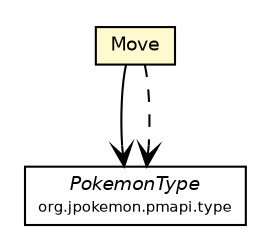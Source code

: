 #!/usr/local/bin/dot
#
# Class diagram 
# Generated by UMLGraph version 5.2 (http://www.umlgraph.org/)
#

digraph G {
	edge [fontname="Helvetica",fontsize=10,labelfontname="Helvetica",labelfontsize=10];
	node [fontname="Helvetica",fontsize=10,shape=plaintext];
	nodesep=0.25;
	ranksep=0.5;
	// org.jpokemon.pmapi.move.Move
	c984 [label=<<table title="org.jpokemon.pmapi.move.Move" border="0" cellborder="1" cellspacing="0" cellpadding="2" port="p" bgcolor="lemonChiffon" href="./Move.html">
		<tr><td><table border="0" cellspacing="0" cellpadding="1">
<tr><td align="center" balign="center"> Move </td></tr>
		</table></td></tr>
		</table>>, fontname="Helvetica", fontcolor="black", fontsize=9.0];
	// org.jpokemon.pmapi.type.PokemonType
	c1008 [label=<<table title="org.jpokemon.pmapi.type.PokemonType" border="0" cellborder="1" cellspacing="0" cellpadding="2" port="p" href="../type/PokemonType.html">
		<tr><td><table border="0" cellspacing="0" cellpadding="1">
<tr><td align="center" balign="center"><font face="Helvetica-Oblique"> PokemonType </font></td></tr>
<tr><td align="center" balign="center"><font point-size="7.0"> org.jpokemon.pmapi.type </font></td></tr>
		</table></td></tr>
		</table>>, fontname="Helvetica", fontcolor="black", fontsize=9.0];
	// org.jpokemon.pmapi.move.Move NAVASSOC org.jpokemon.pmapi.type.PokemonType
	c984:p -> c1008:p [taillabel="", label="", headlabel="", fontname="Helvetica", fontcolor="black", fontsize=10.0, color="black", arrowhead=open];
	// org.jpokemon.pmapi.move.Move DEPEND org.jpokemon.pmapi.type.PokemonType
	c984:p -> c1008:p [taillabel="", label="", headlabel="", fontname="Helvetica", fontcolor="black", fontsize=10.0, color="black", arrowhead=open, style=dashed];
}

